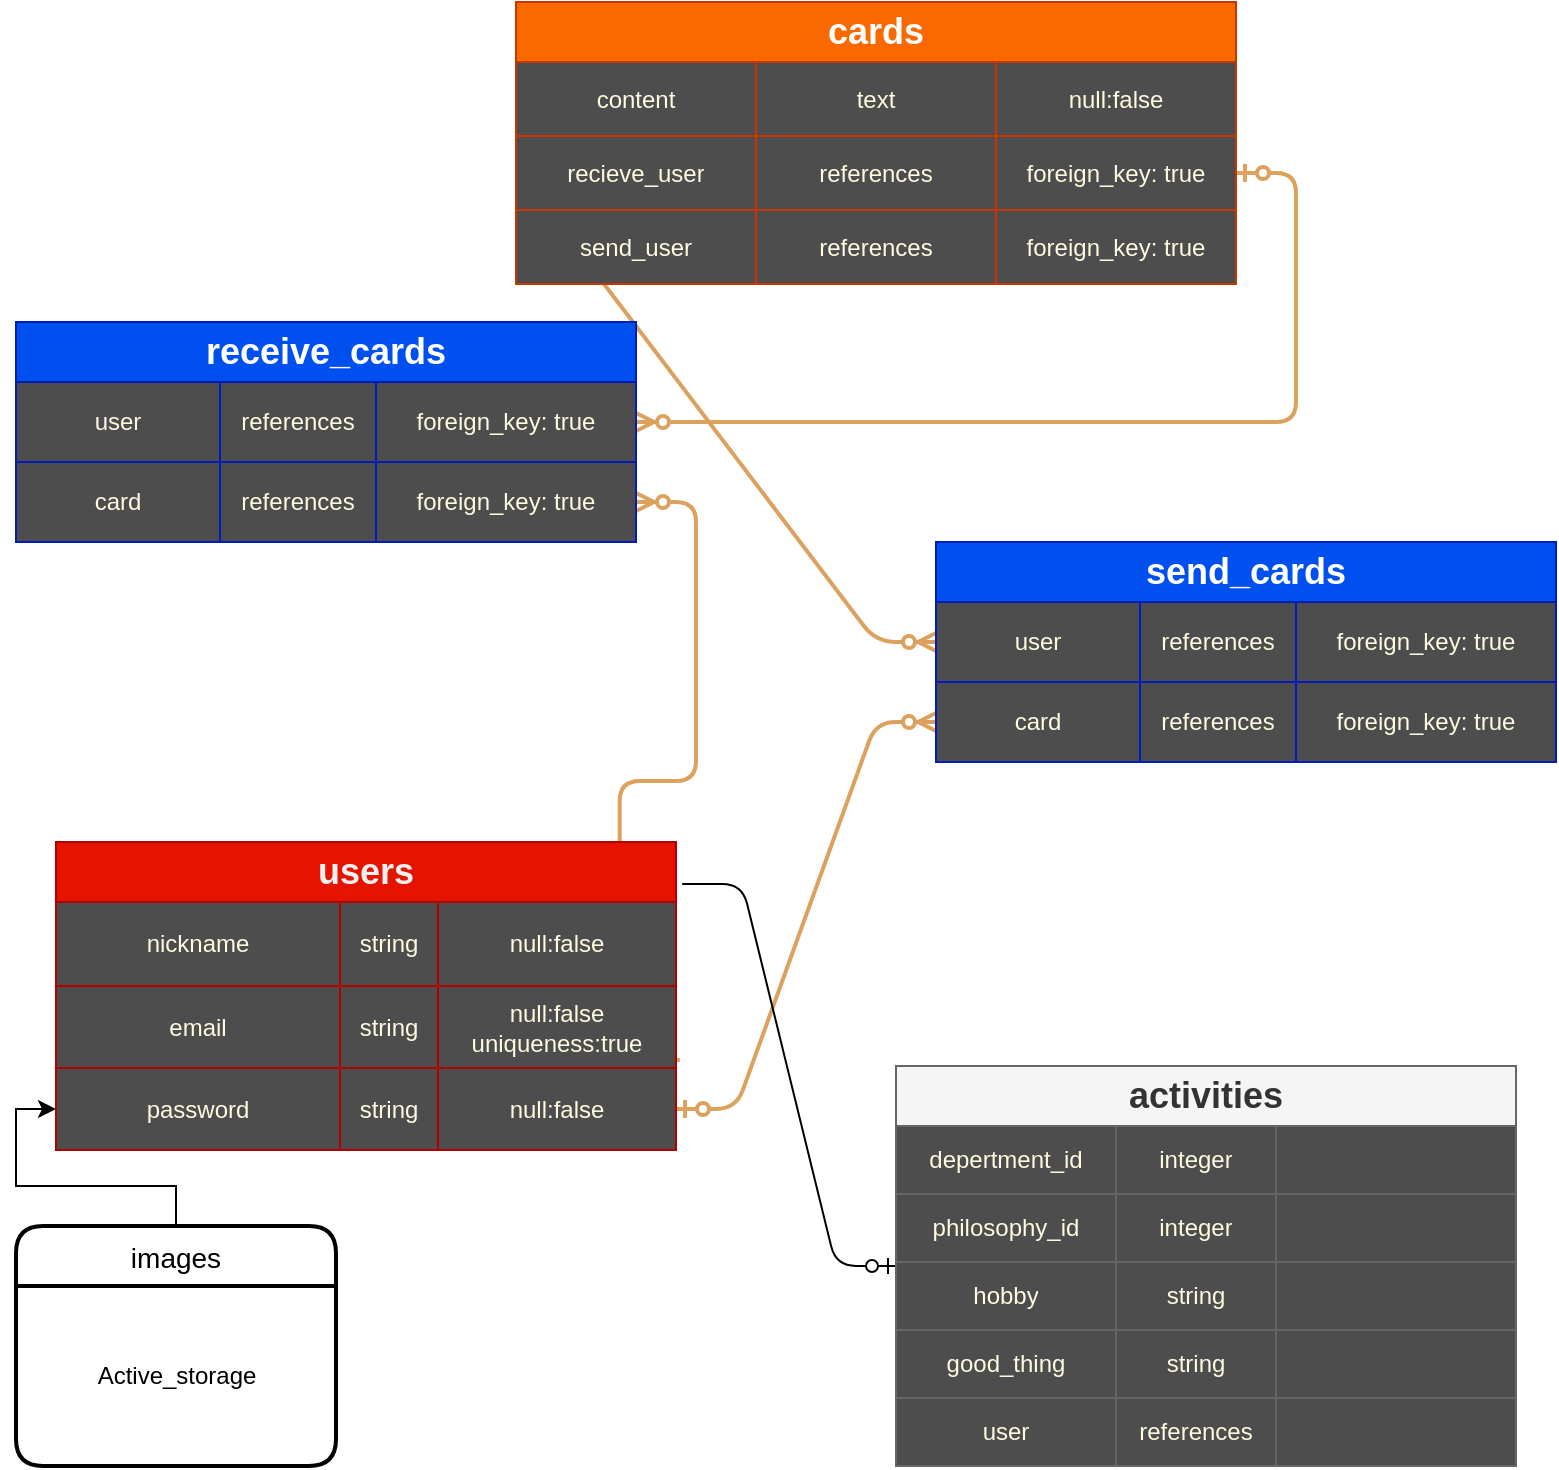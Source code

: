 <mxfile version="13.6.5">
    <diagram id="yxnoSkBwnruFc9MU4eHj" name="ページ1">
        <mxGraphModel dx="968" dy="785" grid="1" gridSize="10" guides="1" tooltips="1" connect="1" arrows="1" fold="1" page="1" pageScale="1" pageWidth="827" pageHeight="1169" math="0" shadow="0">
            <root>
                <mxCell id="0"/>
                <mxCell id="1" parent="0"/>
                <mxCell id="03FIHoJvEiPNZ8s6qjvR-56" value="" style="edgeStyle=entityRelationEdgeStyle;fontSize=12;html=1;endArrow=ERzeroToMany;startArrow=ERzeroToOne;strokeColor=#DDA15E;fillColor=#BC6C25;strokeWidth=2;exitX=1;exitY=0.5;exitDx=0;exitDy=0;" parent="1" source="03FIHoJvEiPNZ8s6qjvR-66" target="03FIHoJvEiPNZ8s6qjvR-23" edge="1">
                    <mxGeometry width="100" height="100" relative="1" as="geometry">
                        <mxPoint x="470" y="140" as="sourcePoint"/>
                        <mxPoint x="680" y="350" as="targetPoint"/>
                    </mxGeometry>
                </mxCell>
                <mxCell id="03FIHoJvEiPNZ8s6qjvR-127" value="" style="edgeStyle=entityRelationEdgeStyle;fontSize=12;html=1;endArrow=ERzeroToMany;startArrow=ERzeroToOne;strokeColor=#DDA15E;fillColor=#BC6C25;strokeWidth=2;exitX=1.006;exitY=0.902;exitDx=0;exitDy=0;exitPerimeter=0;" parent="1" source="03FIHoJvEiPNZ8s6qjvR-62" target="7" edge="1">
                    <mxGeometry width="100" height="100" relative="1" as="geometry">
                        <mxPoint x="480" y="330" as="sourcePoint"/>
                        <mxPoint x="195" y="350" as="targetPoint"/>
                    </mxGeometry>
                </mxCell>
                <mxCell id="03FIHoJvEiPNZ8s6qjvR-129" style="edgeStyle=orthogonalEdgeStyle;rounded=0;orthogonalLoop=1;jettySize=auto;html=1;" parent="1" source="03FIHoJvEiPNZ8s6qjvR-130" target="03FIHoJvEiPNZ8s6qjvR-66" edge="1">
                    <mxGeometry relative="1" as="geometry">
                        <mxPoint x="750" y="380" as="targetPoint"/>
                    </mxGeometry>
                </mxCell>
                <mxCell id="03FIHoJvEiPNZ8s6qjvR-5" value="" style="edgeStyle=entityRelationEdgeStyle;fontSize=12;html=1;endArrow=ERzeroToMany;startArrow=ERzeroToOne;strokeColor=#DDA15E;fillColor=#BC6C25;strokeWidth=2;exitX=0;exitY=0.5;exitDx=0;exitDy=0;entryX=0;entryY=0.5;entryDx=0;entryDy=0;" parent="1" source="03FIHoJvEiPNZ8s6qjvR-1" target="03FIHoJvEiPNZ8s6qjvR-19" edge="1">
                    <mxGeometry width="100" height="100" relative="1" as="geometry">
                        <mxPoint x="461" y="601" as="sourcePoint"/>
                        <mxPoint x="700" y="359" as="targetPoint"/>
                    </mxGeometry>
                </mxCell>
                <mxCell id="03FIHoJvEiPNZ8s6qjvR-6" value="" style="edgeStyle=entityRelationEdgeStyle;fontSize=12;html=1;endArrow=ERzeroToMany;startArrow=ERzeroToOne;strokeColor=#DDA15E;fillColor=#BC6C25;strokeWidth=2;" parent="1" source="03FIHoJvEiPNZ8s6qjvR-99" target="3" edge="1">
                    <mxGeometry width="100" height="100" relative="1" as="geometry">
                        <mxPoint x="710.93" y="380.5" as="sourcePoint"/>
                        <mxPoint x="530" y="560" as="targetPoint"/>
                    </mxGeometry>
                </mxCell>
                <mxCell id="28" value="" style="edgeStyle=entityRelationEdgeStyle;fontSize=12;html=1;endArrow=ERzeroToOne;endFill=1;exitX=1.01;exitY=0.136;exitDx=0;exitDy=0;exitPerimeter=0;" parent="1" source="03FIHoJvEiPNZ8s6qjvR-57" target="03FIHoJvEiPNZ8s6qjvR-27" edge="1">
                    <mxGeometry width="100" height="100" relative="1" as="geometry">
                        <mxPoint x="530" y="450" as="sourcePoint"/>
                        <mxPoint x="630" y="350" as="targetPoint"/>
                    </mxGeometry>
                </mxCell>
                <mxCell id="03FIHoJvEiPNZ8s6qjvR-27" value="&lt;font style=&quot;font-size: 18px&quot;&gt;activities&lt;/font&gt;" style="shape=table;html=1;whiteSpace=wrap;startSize=30;container=1;collapsible=0;childLayout=tableLayout;fontStyle=1;align=center;rounded=0;sketch=0;strokeColor=#666666;fillColor=#f5f5f5;fontColor=#333333;swimlaneFillColor=#4D4D4D;" parent="1" vertex="1">
                    <mxGeometry x="470" y="562" width="310" height="200" as="geometry"/>
                </mxCell>
                <mxCell id="03FIHoJvEiPNZ8s6qjvR-28" value="" style="shape=partialRectangle;html=1;whiteSpace=wrap;collapsible=0;dropTarget=0;pointerEvents=0;fillColor=none;top=0;left=0;bottom=0;right=0;points=[[0,0.5],[1,0.5]];portConstraint=eastwest;strokeColor=#DDA15E;fontColor=#FEFAE0;" parent="03FIHoJvEiPNZ8s6qjvR-27" vertex="1">
                    <mxGeometry y="30" width="310" height="34" as="geometry"/>
                </mxCell>
                <mxCell id="03FIHoJvEiPNZ8s6qjvR-29" value="depertment_id" style="shape=partialRectangle;html=1;whiteSpace=wrap;connectable=0;fillColor=none;top=0;left=0;bottom=0;right=0;overflow=hidden;strokeColor=#DDA15E;fontColor=#FEFAE0;" parent="03FIHoJvEiPNZ8s6qjvR-28" vertex="1">
                    <mxGeometry width="110" height="34" as="geometry"/>
                </mxCell>
                <mxCell id="03FIHoJvEiPNZ8s6qjvR-30" value="integer" style="shape=partialRectangle;html=1;whiteSpace=wrap;connectable=0;fillColor=none;top=0;left=0;bottom=0;right=0;overflow=hidden;strokeColor=#DDA15E;fontColor=#FEFAE0;" parent="03FIHoJvEiPNZ8s6qjvR-28" vertex="1">
                    <mxGeometry x="110" width="80" height="34" as="geometry"/>
                </mxCell>
                <mxCell id="03FIHoJvEiPNZ8s6qjvR-31" value="" style="shape=partialRectangle;html=1;whiteSpace=wrap;connectable=0;fillColor=none;top=0;left=0;bottom=0;right=0;overflow=hidden;strokeColor=#DDA15E;fontColor=#FEFAE0;" parent="03FIHoJvEiPNZ8s6qjvR-28" vertex="1">
                    <mxGeometry x="190" width="120" height="34" as="geometry"/>
                </mxCell>
                <mxCell id="12" style="shape=partialRectangle;html=1;whiteSpace=wrap;collapsible=0;dropTarget=0;pointerEvents=0;fillColor=none;top=0;left=0;bottom=0;right=0;points=[[0,0.5],[1,0.5]];portConstraint=eastwest;strokeColor=#DDA15E;fontColor=#FEFAE0;" parent="03FIHoJvEiPNZ8s6qjvR-27" vertex="1">
                    <mxGeometry y="64" width="310" height="34" as="geometry"/>
                </mxCell>
                <mxCell id="13" value="philosophy_id" style="shape=partialRectangle;html=1;whiteSpace=wrap;connectable=0;fillColor=none;top=0;left=0;bottom=0;right=0;overflow=hidden;strokeColor=#DDA15E;fontColor=#FEFAE0;" parent="12" vertex="1">
                    <mxGeometry width="110" height="34" as="geometry"/>
                </mxCell>
                <mxCell id="14" value="integer" style="shape=partialRectangle;html=1;whiteSpace=wrap;connectable=0;fillColor=none;top=0;left=0;bottom=0;right=0;overflow=hidden;strokeColor=#DDA15E;fontColor=#FEFAE0;" parent="12" vertex="1">
                    <mxGeometry x="110" width="80" height="34" as="geometry"/>
                </mxCell>
                <mxCell id="15" style="shape=partialRectangle;html=1;whiteSpace=wrap;connectable=0;fillColor=none;top=0;left=0;bottom=0;right=0;overflow=hidden;strokeColor=#DDA15E;fontColor=#FEFAE0;" parent="12" vertex="1">
                    <mxGeometry x="190" width="120" height="34" as="geometry"/>
                </mxCell>
                <mxCell id="16" style="shape=partialRectangle;html=1;whiteSpace=wrap;collapsible=0;dropTarget=0;pointerEvents=0;fillColor=none;top=0;left=0;bottom=0;right=0;points=[[0,0.5],[1,0.5]];portConstraint=eastwest;strokeColor=#DDA15E;fontColor=#FEFAE0;" parent="03FIHoJvEiPNZ8s6qjvR-27" vertex="1">
                    <mxGeometry y="98" width="310" height="34" as="geometry"/>
                </mxCell>
                <mxCell id="17" value="hobby" style="shape=partialRectangle;html=1;whiteSpace=wrap;connectable=0;fillColor=none;top=0;left=0;bottom=0;right=0;overflow=hidden;strokeColor=#DDA15E;fontColor=#FEFAE0;" parent="16" vertex="1">
                    <mxGeometry width="110" height="34" as="geometry"/>
                </mxCell>
                <mxCell id="18" value="string" style="shape=partialRectangle;html=1;whiteSpace=wrap;connectable=0;fillColor=none;top=0;left=0;bottom=0;right=0;overflow=hidden;strokeColor=#DDA15E;fontColor=#FEFAE0;" parent="16" vertex="1">
                    <mxGeometry x="110" width="80" height="34" as="geometry"/>
                </mxCell>
                <mxCell id="19" style="shape=partialRectangle;html=1;whiteSpace=wrap;connectable=0;fillColor=none;top=0;left=0;bottom=0;right=0;overflow=hidden;strokeColor=#DDA15E;fontColor=#FEFAE0;" parent="16" vertex="1">
                    <mxGeometry x="190" width="120" height="34" as="geometry"/>
                </mxCell>
                <mxCell id="20" style="shape=partialRectangle;html=1;whiteSpace=wrap;collapsible=0;dropTarget=0;pointerEvents=0;fillColor=none;top=0;left=0;bottom=0;right=0;points=[[0,0.5],[1,0.5]];portConstraint=eastwest;strokeColor=#DDA15E;fontColor=#FEFAE0;" parent="03FIHoJvEiPNZ8s6qjvR-27" vertex="1">
                    <mxGeometry y="132" width="310" height="34" as="geometry"/>
                </mxCell>
                <mxCell id="21" value="good_thing" style="shape=partialRectangle;html=1;whiteSpace=wrap;connectable=0;fillColor=none;top=0;left=0;bottom=0;right=0;overflow=hidden;strokeColor=#DDA15E;fontColor=#FEFAE0;" parent="20" vertex="1">
                    <mxGeometry width="110" height="34" as="geometry"/>
                </mxCell>
                <mxCell id="22" value="string" style="shape=partialRectangle;html=1;whiteSpace=wrap;connectable=0;fillColor=none;top=0;left=0;bottom=0;right=0;overflow=hidden;strokeColor=#DDA15E;fontColor=#FEFAE0;" parent="20" vertex="1">
                    <mxGeometry x="110" width="80" height="34" as="geometry"/>
                </mxCell>
                <mxCell id="23" style="shape=partialRectangle;html=1;whiteSpace=wrap;connectable=0;fillColor=none;top=0;left=0;bottom=0;right=0;overflow=hidden;strokeColor=#DDA15E;fontColor=#FEFAE0;" parent="20" vertex="1">
                    <mxGeometry x="190" width="120" height="34" as="geometry"/>
                </mxCell>
                <mxCell id="24" style="shape=partialRectangle;html=1;whiteSpace=wrap;collapsible=0;dropTarget=0;pointerEvents=0;fillColor=none;top=0;left=0;bottom=0;right=0;points=[[0,0.5],[1,0.5]];portConstraint=eastwest;strokeColor=#DDA15E;fontColor=#FEFAE0;" parent="03FIHoJvEiPNZ8s6qjvR-27" vertex="1">
                    <mxGeometry y="166" width="310" height="34" as="geometry"/>
                </mxCell>
                <mxCell id="25" value="user" style="shape=partialRectangle;html=1;whiteSpace=wrap;connectable=0;fillColor=none;top=0;left=0;bottom=0;right=0;overflow=hidden;strokeColor=#DDA15E;fontColor=#FEFAE0;" parent="24" vertex="1">
                    <mxGeometry width="110" height="34" as="geometry"/>
                </mxCell>
                <mxCell id="26" value="references" style="shape=partialRectangle;html=1;whiteSpace=wrap;connectable=0;fillColor=none;top=0;left=0;bottom=0;right=0;overflow=hidden;strokeColor=#DDA15E;fontColor=#FEFAE0;" parent="24" vertex="1">
                    <mxGeometry x="110" width="80" height="34" as="geometry"/>
                </mxCell>
                <mxCell id="27" style="shape=partialRectangle;html=1;whiteSpace=wrap;connectable=0;fillColor=none;top=0;left=0;bottom=0;right=0;overflow=hidden;strokeColor=#DDA15E;fontColor=#FEFAE0;" parent="24" vertex="1">
                    <mxGeometry x="190" width="120" height="34" as="geometry"/>
                </mxCell>
                <mxCell id="03FIHoJvEiPNZ8s6qjvR-90" value="&lt;font style=&quot;font-size: 18px&quot;&gt;cards&lt;/font&gt;" style="shape=table;html=1;whiteSpace=wrap;startSize=30;container=1;collapsible=0;childLayout=tableLayout;fontStyle=1;align=center;rounded=0;sketch=0;fillColor=#fa6800;strokeColor=#C73500;fontColor=#ffffff;swimlaneFillColor=#4D4D4D;" parent="1" vertex="1">
                    <mxGeometry x="280" y="30" width="360" height="141" as="geometry"/>
                </mxCell>
                <mxCell id="03FIHoJvEiPNZ8s6qjvR-95" value="" style="shape=partialRectangle;html=1;whiteSpace=wrap;collapsible=0;dropTarget=0;pointerEvents=0;fillColor=none;top=0;left=0;bottom=0;right=0;points=[[0,0.5],[1,0.5]];portConstraint=eastwest;strokeColor=#DDA15E;fontColor=#FEFAE0;" parent="03FIHoJvEiPNZ8s6qjvR-90" vertex="1">
                    <mxGeometry y="30" width="360" height="37" as="geometry"/>
                </mxCell>
                <mxCell id="03FIHoJvEiPNZ8s6qjvR-96" value="content" style="shape=partialRectangle;html=1;whiteSpace=wrap;connectable=0;fillColor=none;top=0;left=0;bottom=0;right=0;overflow=hidden;strokeColor=#DDA15E;fontColor=#FEFAE0;" parent="03FIHoJvEiPNZ8s6qjvR-95" vertex="1">
                    <mxGeometry width="120" height="37" as="geometry"/>
                </mxCell>
                <mxCell id="03FIHoJvEiPNZ8s6qjvR-97" value="text" style="shape=partialRectangle;html=1;whiteSpace=wrap;connectable=0;fillColor=none;top=0;left=0;bottom=0;right=0;overflow=hidden;strokeColor=#DDA15E;fontColor=#FEFAE0;" parent="03FIHoJvEiPNZ8s6qjvR-95" vertex="1">
                    <mxGeometry x="120" width="120" height="37" as="geometry"/>
                </mxCell>
                <mxCell id="03FIHoJvEiPNZ8s6qjvR-98" value="&lt;span&gt;null:false&lt;/span&gt;" style="shape=partialRectangle;html=1;whiteSpace=wrap;connectable=0;fillColor=none;top=0;left=0;bottom=0;right=0;overflow=hidden;strokeColor=#DDA15E;fontColor=#FEFAE0;" parent="03FIHoJvEiPNZ8s6qjvR-95" vertex="1">
                    <mxGeometry x="240" width="120" height="37" as="geometry"/>
                </mxCell>
                <mxCell id="03FIHoJvEiPNZ8s6qjvR-99" value="" style="shape=partialRectangle;html=1;whiteSpace=wrap;collapsible=0;dropTarget=0;pointerEvents=0;fillColor=none;top=0;left=0;bottom=0;right=0;points=[[0,0.5],[1,0.5]];portConstraint=eastwest;strokeColor=#DDA15E;fontColor=#FEFAE0;" parent="03FIHoJvEiPNZ8s6qjvR-90" vertex="1">
                    <mxGeometry y="67" width="360" height="37" as="geometry"/>
                </mxCell>
                <mxCell id="03FIHoJvEiPNZ8s6qjvR-100" value="recieve_user" style="shape=partialRectangle;html=1;whiteSpace=wrap;connectable=0;fillColor=none;top=0;left=0;bottom=0;right=0;overflow=hidden;strokeColor=#DDA15E;fontColor=#FEFAE0;" parent="03FIHoJvEiPNZ8s6qjvR-99" vertex="1">
                    <mxGeometry width="120" height="37" as="geometry"/>
                </mxCell>
                <mxCell id="03FIHoJvEiPNZ8s6qjvR-101" value="&lt;span&gt;references&lt;/span&gt;" style="shape=partialRectangle;html=1;whiteSpace=wrap;connectable=0;fillColor=none;top=0;left=0;bottom=0;right=0;overflow=hidden;strokeColor=#DDA15E;fontColor=#FEFAE0;" parent="03FIHoJvEiPNZ8s6qjvR-99" vertex="1">
                    <mxGeometry x="120" width="120" height="37" as="geometry"/>
                </mxCell>
                <mxCell id="03FIHoJvEiPNZ8s6qjvR-102" value="&lt;span&gt;foreign_key: true&lt;/span&gt;" style="shape=partialRectangle;html=1;whiteSpace=wrap;connectable=0;fillColor=none;top=0;left=0;bottom=0;right=0;overflow=hidden;strokeColor=#DDA15E;fontColor=#FEFAE0;" parent="03FIHoJvEiPNZ8s6qjvR-99" vertex="1">
                    <mxGeometry x="240" width="120" height="37" as="geometry"/>
                </mxCell>
                <mxCell id="03FIHoJvEiPNZ8s6qjvR-1" value="" style="shape=partialRectangle;html=1;whiteSpace=wrap;collapsible=0;dropTarget=0;pointerEvents=0;fillColor=none;top=0;left=0;bottom=0;right=0;points=[[0,0.5],[1,0.5]];portConstraint=eastwest;strokeColor=#DDA15E;fontColor=#FEFAE0;" parent="03FIHoJvEiPNZ8s6qjvR-90" vertex="1">
                    <mxGeometry y="104" width="360" height="37" as="geometry"/>
                </mxCell>
                <mxCell id="03FIHoJvEiPNZ8s6qjvR-2" value="send_user" style="shape=partialRectangle;html=1;whiteSpace=wrap;connectable=0;fillColor=none;top=0;left=0;bottom=0;right=0;overflow=hidden;strokeColor=#DDA15E;fontColor=#FEFAE0;" parent="03FIHoJvEiPNZ8s6qjvR-1" vertex="1">
                    <mxGeometry width="120" height="37" as="geometry"/>
                </mxCell>
                <mxCell id="03FIHoJvEiPNZ8s6qjvR-3" value="&lt;span&gt;references&lt;/span&gt;" style="shape=partialRectangle;html=1;whiteSpace=wrap;connectable=0;fillColor=none;top=0;left=0;bottom=0;right=0;overflow=hidden;strokeColor=#DDA15E;fontColor=#FEFAE0;" parent="03FIHoJvEiPNZ8s6qjvR-1" vertex="1">
                    <mxGeometry x="120" width="120" height="37" as="geometry"/>
                </mxCell>
                <mxCell id="03FIHoJvEiPNZ8s6qjvR-4" value="&lt;span&gt;foreign_key: true&lt;/span&gt;" style="shape=partialRectangle;html=1;whiteSpace=wrap;connectable=0;fillColor=none;top=0;left=0;bottom=0;right=0;overflow=hidden;strokeColor=#DDA15E;fontColor=#FEFAE0;" parent="03FIHoJvEiPNZ8s6qjvR-1" vertex="1">
                    <mxGeometry x="240" width="120" height="37" as="geometry"/>
                </mxCell>
                <mxCell id="2" value="&lt;span style=&quot;font-size: 18px&quot;&gt;receive_cards&lt;/span&gt;" style="shape=table;html=1;whiteSpace=wrap;startSize=30;container=1;collapsible=0;childLayout=tableLayout;fontStyle=1;align=center;rounded=0;sketch=0;strokeColor=#001DBC;fillColor=#0050ef;swimlaneFillColor=#4D4D4D;fontColor=#ffffff;" parent="1" vertex="1">
                    <mxGeometry x="30" y="190" width="310" height="110" as="geometry"/>
                </mxCell>
                <mxCell id="3" value="" style="shape=partialRectangle;html=1;whiteSpace=wrap;collapsible=0;dropTarget=0;pointerEvents=0;fillColor=none;top=0;left=0;bottom=0;right=0;points=[[0,0.5],[1,0.5]];portConstraint=eastwest;strokeColor=#DDA15E;fontColor=#FEFAE0;" parent="2" vertex="1">
                    <mxGeometry y="30" width="310" height="40" as="geometry"/>
                </mxCell>
                <mxCell id="4" value="user" style="shape=partialRectangle;html=1;whiteSpace=wrap;connectable=0;fillColor=none;top=0;left=0;bottom=0;right=0;overflow=hidden;strokeColor=#DDA15E;fontColor=#FEFAE0;" parent="3" vertex="1">
                    <mxGeometry width="102" height="40" as="geometry"/>
                </mxCell>
                <mxCell id="5" value="&lt;span&gt;references&lt;/span&gt;" style="shape=partialRectangle;html=1;whiteSpace=wrap;connectable=0;fillColor=none;top=0;left=0;bottom=0;right=0;overflow=hidden;strokeColor=#DDA15E;fontColor=#FEFAE0;" parent="3" vertex="1">
                    <mxGeometry x="102" width="78" height="40" as="geometry"/>
                </mxCell>
                <mxCell id="6" value="&lt;span&gt;foreign_key: true&lt;/span&gt;" style="shape=partialRectangle;html=1;whiteSpace=wrap;connectable=0;fillColor=none;top=0;left=0;bottom=0;right=0;overflow=hidden;strokeColor=#DDA15E;fontColor=#FEFAE0;" parent="3" vertex="1">
                    <mxGeometry x="180" width="130" height="40" as="geometry"/>
                </mxCell>
                <mxCell id="7" value="" style="shape=partialRectangle;html=1;whiteSpace=wrap;collapsible=0;dropTarget=0;pointerEvents=0;fillColor=none;top=0;left=0;bottom=0;right=0;points=[[0,0.5],[1,0.5]];portConstraint=eastwest;strokeColor=#DDA15E;fontColor=#FEFAE0;" parent="2" vertex="1">
                    <mxGeometry y="70" width="310" height="40" as="geometry"/>
                </mxCell>
                <mxCell id="8" value="card" style="shape=partialRectangle;html=1;whiteSpace=wrap;connectable=0;fillColor=none;top=0;left=0;bottom=0;right=0;overflow=hidden;strokeColor=#DDA15E;fontColor=#FEFAE0;" parent="7" vertex="1">
                    <mxGeometry width="102" height="40" as="geometry"/>
                </mxCell>
                <mxCell id="9" value="&lt;span&gt;references&lt;/span&gt;" style="shape=partialRectangle;html=1;whiteSpace=wrap;connectable=0;fillColor=none;top=0;left=0;bottom=0;right=0;overflow=hidden;strokeColor=#DDA15E;fontColor=#FEFAE0;" parent="7" vertex="1">
                    <mxGeometry x="102" width="78" height="40" as="geometry"/>
                </mxCell>
                <mxCell id="10" value="&lt;span&gt;foreign_key: true&lt;/span&gt;" style="shape=partialRectangle;html=1;whiteSpace=wrap;connectable=0;fillColor=none;top=0;left=0;bottom=0;right=0;overflow=hidden;strokeColor=#DDA15E;fontColor=#FEFAE0;" parent="7" vertex="1">
                    <mxGeometry x="180" width="130" height="40" as="geometry"/>
                </mxCell>
                <mxCell id="03FIHoJvEiPNZ8s6qjvR-18" value="&lt;span style=&quot;font-size: 18px&quot;&gt;send_cards&lt;/span&gt;" style="shape=table;html=1;whiteSpace=wrap;startSize=30;container=1;collapsible=0;childLayout=tableLayout;fontStyle=1;align=center;rounded=0;sketch=0;strokeColor=#001DBC;fillColor=#0050ef;swimlaneFillColor=#4D4D4D;fontColor=#ffffff;" parent="1" vertex="1">
                    <mxGeometry x="490" y="300" width="310" height="110" as="geometry"/>
                </mxCell>
                <mxCell id="03FIHoJvEiPNZ8s6qjvR-19" value="" style="shape=partialRectangle;html=1;whiteSpace=wrap;collapsible=0;dropTarget=0;pointerEvents=0;fillColor=none;top=0;left=0;bottom=0;right=0;points=[[0,0.5],[1,0.5]];portConstraint=eastwest;strokeColor=#DDA15E;fontColor=#FEFAE0;" parent="03FIHoJvEiPNZ8s6qjvR-18" vertex="1">
                    <mxGeometry y="30" width="310" height="40" as="geometry"/>
                </mxCell>
                <mxCell id="03FIHoJvEiPNZ8s6qjvR-20" value="user" style="shape=partialRectangle;html=1;whiteSpace=wrap;connectable=0;fillColor=none;top=0;left=0;bottom=0;right=0;overflow=hidden;strokeColor=#DDA15E;fontColor=#FEFAE0;" parent="03FIHoJvEiPNZ8s6qjvR-19" vertex="1">
                    <mxGeometry width="102" height="40" as="geometry"/>
                </mxCell>
                <mxCell id="03FIHoJvEiPNZ8s6qjvR-21" value="&lt;span&gt;references&lt;/span&gt;" style="shape=partialRectangle;html=1;whiteSpace=wrap;connectable=0;fillColor=none;top=0;left=0;bottom=0;right=0;overflow=hidden;strokeColor=#DDA15E;fontColor=#FEFAE0;" parent="03FIHoJvEiPNZ8s6qjvR-19" vertex="1">
                    <mxGeometry x="102" width="78" height="40" as="geometry"/>
                </mxCell>
                <mxCell id="03FIHoJvEiPNZ8s6qjvR-22" value="&lt;span&gt;foreign_key: true&lt;/span&gt;" style="shape=partialRectangle;html=1;whiteSpace=wrap;connectable=0;fillColor=none;top=0;left=0;bottom=0;right=0;overflow=hidden;strokeColor=#DDA15E;fontColor=#FEFAE0;" parent="03FIHoJvEiPNZ8s6qjvR-19" vertex="1">
                    <mxGeometry x="180" width="130" height="40" as="geometry"/>
                </mxCell>
                <mxCell id="03FIHoJvEiPNZ8s6qjvR-23" value="" style="shape=partialRectangle;html=1;whiteSpace=wrap;collapsible=0;dropTarget=0;pointerEvents=0;fillColor=none;top=0;left=0;bottom=0;right=0;points=[[0,0.5],[1,0.5]];portConstraint=eastwest;strokeColor=#DDA15E;fontColor=#FEFAE0;" parent="03FIHoJvEiPNZ8s6qjvR-18" vertex="1">
                    <mxGeometry y="70" width="310" height="40" as="geometry"/>
                </mxCell>
                <mxCell id="03FIHoJvEiPNZ8s6qjvR-24" value="card" style="shape=partialRectangle;html=1;whiteSpace=wrap;connectable=0;fillColor=none;top=0;left=0;bottom=0;right=0;overflow=hidden;strokeColor=#DDA15E;fontColor=#FEFAE0;" parent="03FIHoJvEiPNZ8s6qjvR-23" vertex="1">
                    <mxGeometry width="102" height="40" as="geometry"/>
                </mxCell>
                <mxCell id="03FIHoJvEiPNZ8s6qjvR-25" value="&lt;span&gt;references&lt;/span&gt;" style="shape=partialRectangle;html=1;whiteSpace=wrap;connectable=0;fillColor=none;top=0;left=0;bottom=0;right=0;overflow=hidden;strokeColor=#DDA15E;fontColor=#FEFAE0;" parent="03FIHoJvEiPNZ8s6qjvR-23" vertex="1">
                    <mxGeometry x="102" width="78" height="40" as="geometry"/>
                </mxCell>
                <mxCell id="03FIHoJvEiPNZ8s6qjvR-26" value="&lt;span&gt;foreign_key: true&lt;/span&gt;" style="shape=partialRectangle;html=1;whiteSpace=wrap;connectable=0;fillColor=none;top=0;left=0;bottom=0;right=0;overflow=hidden;strokeColor=#DDA15E;fontColor=#FEFAE0;" parent="03FIHoJvEiPNZ8s6qjvR-23" vertex="1">
                    <mxGeometry x="180" width="130" height="40" as="geometry"/>
                </mxCell>
                <mxCell id="03FIHoJvEiPNZ8s6qjvR-57" value="&lt;font style=&quot;font-size: 18px&quot;&gt;users&lt;/font&gt;" style="shape=table;startSize=30;container=1;collapsible=0;childLayout=tableLayout;fontStyle=1;align=center;rounded=0;sketch=0;strokeColor=#B20000;swimlaneFillColor=#4D4D4D;gradientDirection=west;labelBackgroundColor=none;labelBorderColor=none;fillColor=#e51400;fontColor=#F0F0F0;whiteSpace=wrap;html=1;" parent="1" vertex="1">
                    <mxGeometry x="50" y="450" width="310" height="154" as="geometry"/>
                </mxCell>
                <mxCell id="03FIHoJvEiPNZ8s6qjvR-58" style="shape=partialRectangle;html=1;whiteSpace=wrap;collapsible=0;dropTarget=0;pointerEvents=0;fillColor=none;top=0;left=0;bottom=0;right=0;points=[[0,0.5],[1,0.5]];portConstraint=eastwest;strokeColor=#DDA15E;fontColor=#FEFAE0;" parent="03FIHoJvEiPNZ8s6qjvR-57" vertex="1">
                    <mxGeometry y="30" width="310" height="42" as="geometry"/>
                </mxCell>
                <mxCell id="03FIHoJvEiPNZ8s6qjvR-59" value="nickname" style="shape=partialRectangle;html=1;whiteSpace=wrap;connectable=0;fillColor=none;top=0;left=0;bottom=0;right=0;overflow=hidden;strokeColor=#DDA15E;fontColor=#FEFAE0;" parent="03FIHoJvEiPNZ8s6qjvR-58" vertex="1">
                    <mxGeometry width="142" height="42" as="geometry"/>
                </mxCell>
                <mxCell id="03FIHoJvEiPNZ8s6qjvR-60" value="string" style="shape=partialRectangle;html=1;whiteSpace=wrap;connectable=0;fillColor=none;top=0;left=0;bottom=0;right=0;overflow=hidden;strokeColor=#DDA15E;fontColor=#FEFAE0;" parent="03FIHoJvEiPNZ8s6qjvR-58" vertex="1">
                    <mxGeometry x="142" width="49" height="42" as="geometry"/>
                </mxCell>
                <mxCell id="03FIHoJvEiPNZ8s6qjvR-61" value="null:false" style="shape=partialRectangle;html=1;whiteSpace=wrap;connectable=0;fillColor=none;top=0;left=0;bottom=0;right=0;overflow=hidden;strokeColor=#DDA15E;fontColor=#FEFAE0;" parent="03FIHoJvEiPNZ8s6qjvR-58" vertex="1">
                    <mxGeometry x="191" width="119" height="42" as="geometry"/>
                </mxCell>
                <mxCell id="03FIHoJvEiPNZ8s6qjvR-62" style="shape=partialRectangle;html=1;whiteSpace=wrap;collapsible=0;dropTarget=0;pointerEvents=0;fillColor=none;top=0;left=0;bottom=0;right=0;points=[[0,0.5],[1,0.5]];portConstraint=eastwest;strokeColor=#DDA15E;fontColor=#FEFAE0;" parent="03FIHoJvEiPNZ8s6qjvR-57" vertex="1">
                    <mxGeometry y="72" width="310" height="41" as="geometry"/>
                </mxCell>
                <mxCell id="03FIHoJvEiPNZ8s6qjvR-63" value="email" style="shape=partialRectangle;html=1;whiteSpace=wrap;connectable=0;fillColor=none;top=0;left=0;bottom=0;right=0;overflow=hidden;strokeColor=#DDA15E;fontColor=#FEFAE0;" parent="03FIHoJvEiPNZ8s6qjvR-62" vertex="1">
                    <mxGeometry width="142" height="41" as="geometry"/>
                </mxCell>
                <mxCell id="03FIHoJvEiPNZ8s6qjvR-64" value="&lt;span&gt;string&lt;/span&gt;" style="shape=partialRectangle;html=1;whiteSpace=wrap;connectable=0;fillColor=none;top=0;left=0;bottom=0;right=0;overflow=hidden;strokeColor=#DDA15E;fontColor=#FEFAE0;" parent="03FIHoJvEiPNZ8s6qjvR-62" vertex="1">
                    <mxGeometry x="142" width="49" height="41" as="geometry"/>
                </mxCell>
                <mxCell id="03FIHoJvEiPNZ8s6qjvR-65" value="&lt;span&gt;null:false&lt;br&gt;uniqueness:true&lt;/span&gt;" style="shape=partialRectangle;html=1;whiteSpace=wrap;connectable=0;fillColor=none;top=0;left=0;bottom=0;right=0;overflow=hidden;strokeColor=#DDA15E;fontColor=#FEFAE0;" parent="03FIHoJvEiPNZ8s6qjvR-62" vertex="1">
                    <mxGeometry x="191" width="119" height="41" as="geometry"/>
                </mxCell>
                <mxCell id="03FIHoJvEiPNZ8s6qjvR-66" style="shape=partialRectangle;html=1;whiteSpace=wrap;collapsible=0;dropTarget=0;pointerEvents=0;fillColor=none;top=0;left=0;bottom=0;right=0;points=[[0,0.5],[1,0.5]];portConstraint=eastwest;strokeColor=#DDA15E;fontColor=#FEFAE0;" parent="03FIHoJvEiPNZ8s6qjvR-57" vertex="1">
                    <mxGeometry y="113" width="310" height="41" as="geometry"/>
                </mxCell>
                <mxCell id="03FIHoJvEiPNZ8s6qjvR-67" value="password" style="shape=partialRectangle;html=1;whiteSpace=wrap;connectable=0;fillColor=none;top=0;left=0;bottom=0;right=0;overflow=hidden;strokeColor=#DDA15E;fontColor=#FEFAE0;" parent="03FIHoJvEiPNZ8s6qjvR-66" vertex="1">
                    <mxGeometry width="142" height="41" as="geometry"/>
                </mxCell>
                <mxCell id="03FIHoJvEiPNZ8s6qjvR-68" value="&lt;span&gt;string&lt;/span&gt;" style="shape=partialRectangle;html=1;whiteSpace=wrap;connectable=0;fillColor=none;top=0;left=0;bottom=0;right=0;overflow=hidden;strokeColor=#DDA15E;fontColor=#FEFAE0;" parent="03FIHoJvEiPNZ8s6qjvR-66" vertex="1">
                    <mxGeometry x="142" width="49" height="41" as="geometry"/>
                </mxCell>
                <mxCell id="03FIHoJvEiPNZ8s6qjvR-69" value="&lt;span&gt;null:false&lt;/span&gt;" style="shape=partialRectangle;html=1;whiteSpace=wrap;connectable=0;fillColor=none;top=0;left=0;bottom=0;right=0;overflow=hidden;strokeColor=#DDA15E;fontColor=#FEFAE0;" parent="03FIHoJvEiPNZ8s6qjvR-66" vertex="1">
                    <mxGeometry x="191" width="119" height="41" as="geometry"/>
                </mxCell>
                <mxCell id="03FIHoJvEiPNZ8s6qjvR-130" value="images" style="swimlane;childLayout=stackLayout;horizontal=1;startSize=30;horizontalStack=0;rounded=1;fontSize=14;fontStyle=0;strokeWidth=2;resizeParent=0;resizeLast=1;shadow=0;dashed=0;align=center;" parent="1" vertex="1">
                    <mxGeometry x="30" y="642" width="160" height="120" as="geometry"/>
                </mxCell>
                <mxCell id="03FIHoJvEiPNZ8s6qjvR-131" value="Active_storage" style="text;html=1;align=center;verticalAlign=middle;resizable=0;points=[];autosize=1;" parent="03FIHoJvEiPNZ8s6qjvR-130" vertex="1">
                    <mxGeometry y="30" width="160" height="90" as="geometry"/>
                </mxCell>
            </root>
        </mxGraphModel>
    </diagram>
</mxfile>